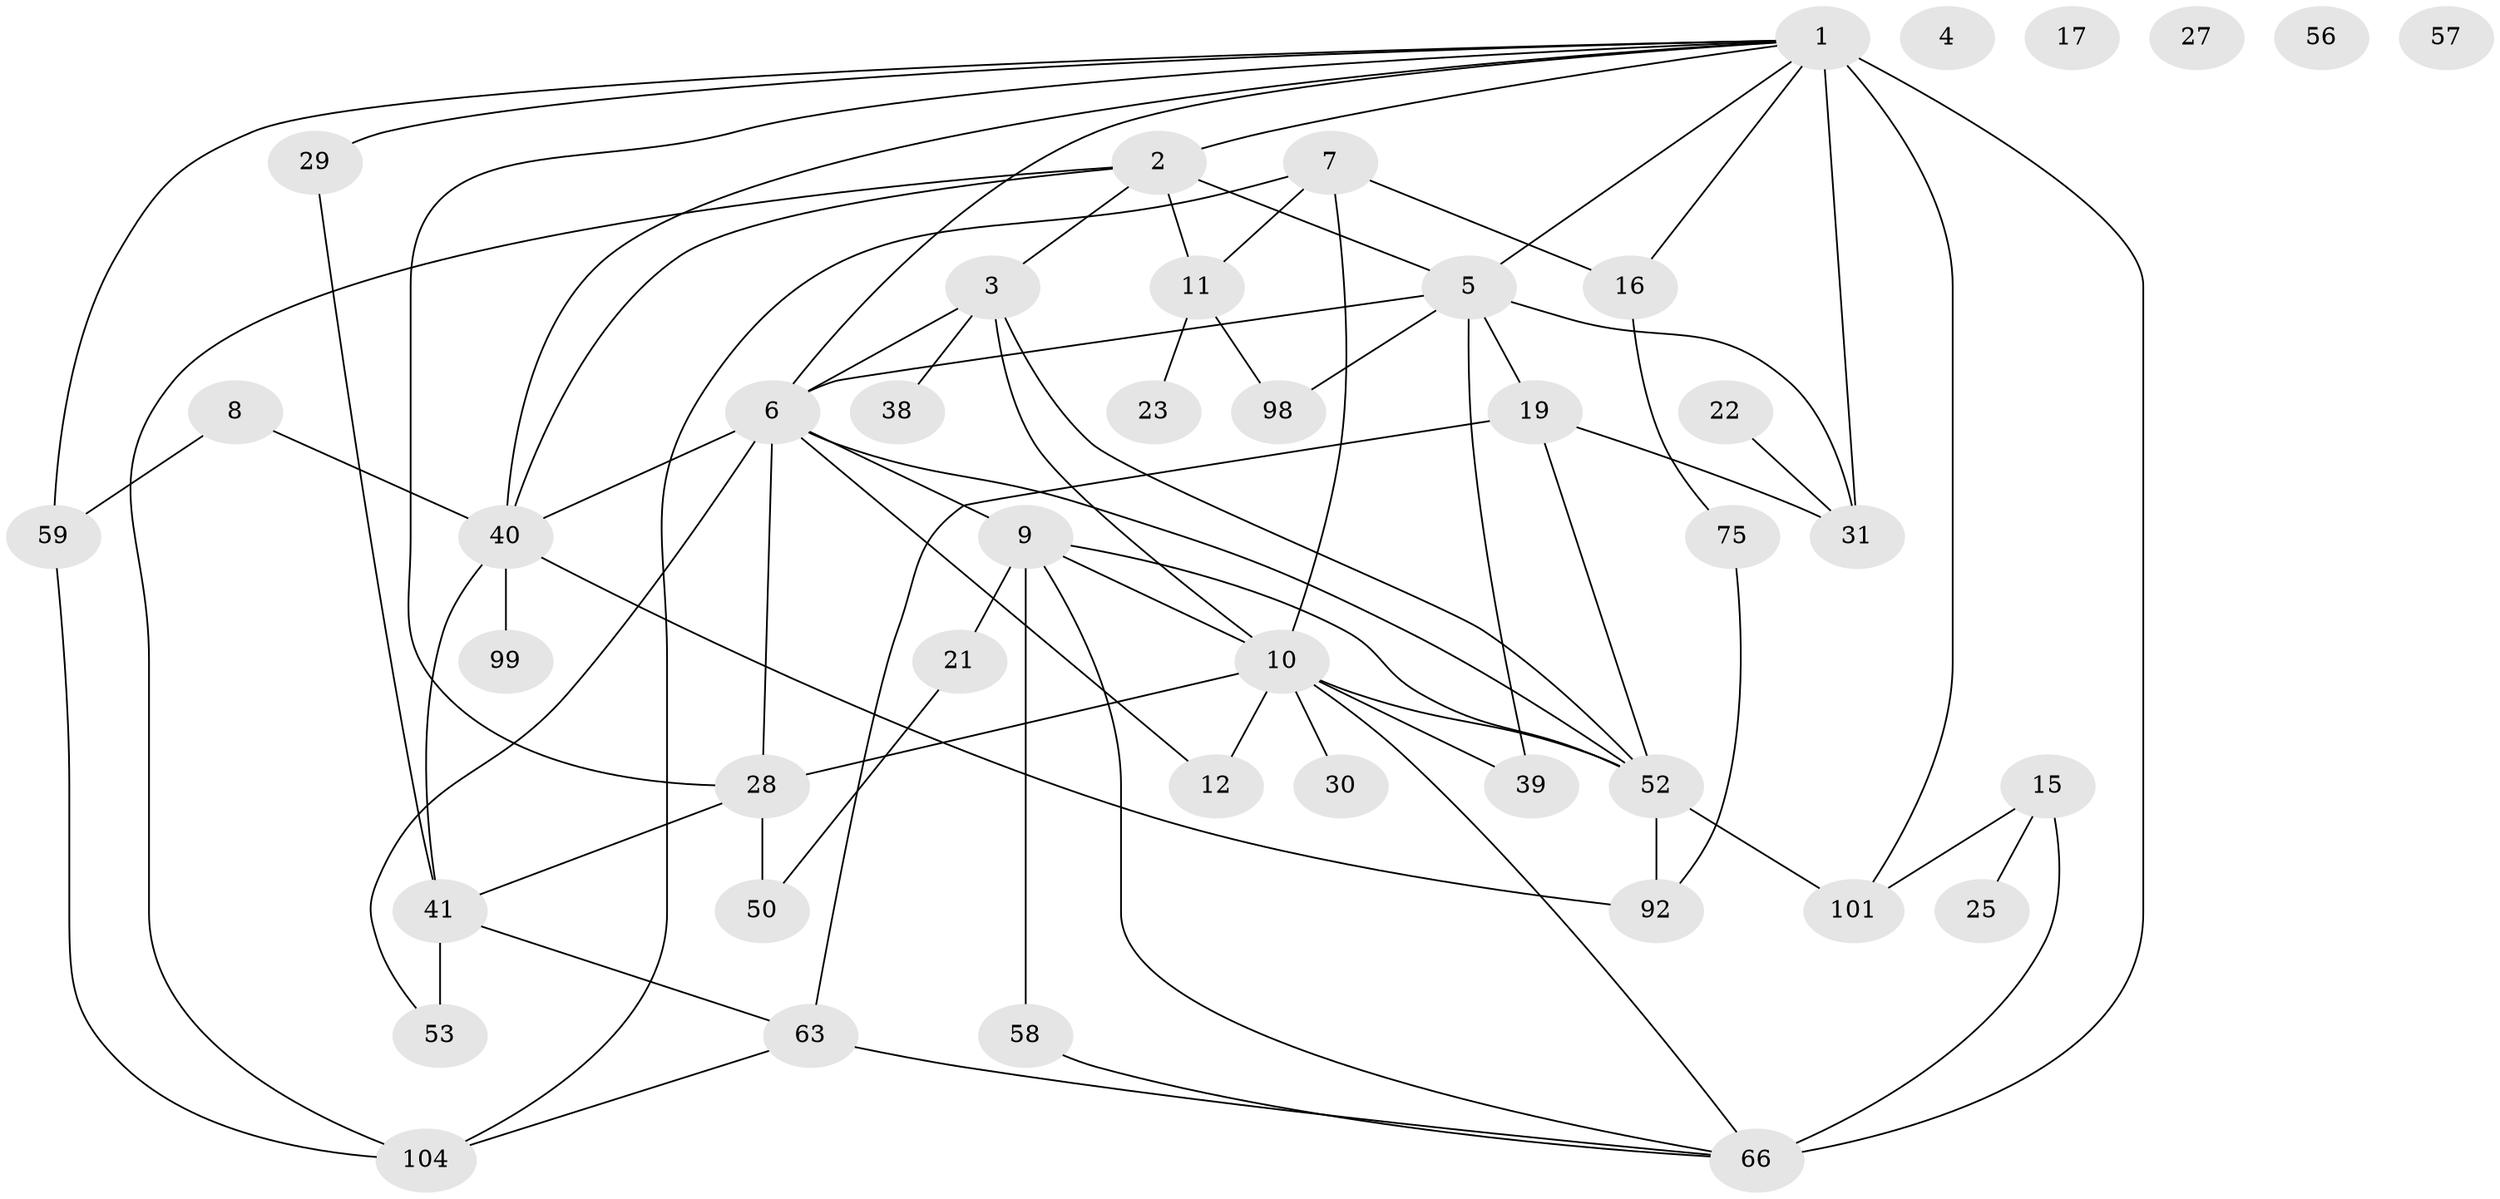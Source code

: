 // original degree distribution, {8: 0.00909090909090909, 6: 0.01818181818181818, 4: 0.18181818181818182, 0: 0.045454545454545456, 2: 0.32727272727272727, 1: 0.13636363636363635, 3: 0.2, 5: 0.07272727272727272, 7: 0.00909090909090909}
// Generated by graph-tools (version 1.1) at 2025/16/03/04/25 18:16:27]
// undirected, 44 vertices, 74 edges
graph export_dot {
graph [start="1"]
  node [color=gray90,style=filled];
  1 [super="+13+70"];
  2;
  3 [super="+14"];
  4;
  5 [super="+94"];
  6 [super="+20+60+24"];
  7 [super="+86"];
  8 [super="+74"];
  9 [super="+96+34"];
  10 [super="+35+43+93+106+33"];
  11 [super="+48"];
  12;
  15 [super="+46+102"];
  16 [super="+36"];
  17;
  19 [super="+26"];
  21;
  22 [super="+32+78"];
  23;
  25 [super="+110"];
  27;
  28 [super="+42+80"];
  29 [super="+81+85"];
  30;
  31 [super="+97"];
  38 [super="+49"];
  39 [super="+47+90"];
  40 [super="+44+51"];
  41 [super="+79+45"];
  50 [super="+72"];
  52 [super="+69+76+108+77"];
  53 [super="+64+61"];
  56;
  57;
  58;
  59 [super="+83"];
  63 [super="+67"];
  66 [super="+91+89+82"];
  75;
  92;
  98 [super="+103"];
  99;
  101;
  104 [super="+107"];
  1 -- 101 [weight=3];
  1 -- 66 [weight=4];
  1 -- 31;
  1 -- 16;
  1 -- 40;
  1 -- 6;
  1 -- 2;
  1 -- 59;
  1 -- 28;
  1 -- 29;
  1 -- 5;
  2 -- 3;
  2 -- 11;
  2 -- 104;
  2 -- 5;
  2 -- 40;
  3 -- 10;
  3 -- 38;
  3 -- 52;
  3 -- 6;
  5 -- 39;
  5 -- 31;
  5 -- 19;
  5 -- 98;
  5 -- 6;
  6 -- 28 [weight=2];
  6 -- 12;
  6 -- 53;
  6 -- 40;
  6 -- 52;
  6 -- 9;
  7 -- 104;
  7 -- 10;
  7 -- 16;
  7 -- 11;
  8 -- 59;
  8 -- 40;
  9 -- 10;
  9 -- 21;
  9 -- 66;
  9 -- 58;
  9 -- 52;
  10 -- 30;
  10 -- 52;
  10 -- 12;
  10 -- 66 [weight=2];
  10 -- 39 [weight=2];
  10 -- 28;
  11 -- 23;
  11 -- 98;
  15 -- 25;
  15 -- 66;
  15 -- 101;
  16 -- 75;
  19 -- 63;
  19 -- 52;
  19 -- 31;
  21 -- 50;
  22 -- 31;
  28 -- 41;
  28 -- 50;
  29 -- 41;
  40 -- 41 [weight=2];
  40 -- 99;
  40 -- 92;
  41 -- 63;
  41 -- 53 [weight=2];
  52 -- 92;
  52 -- 101;
  58 -- 66;
  59 -- 104;
  63 -- 104;
  63 -- 66;
  75 -- 92;
}
